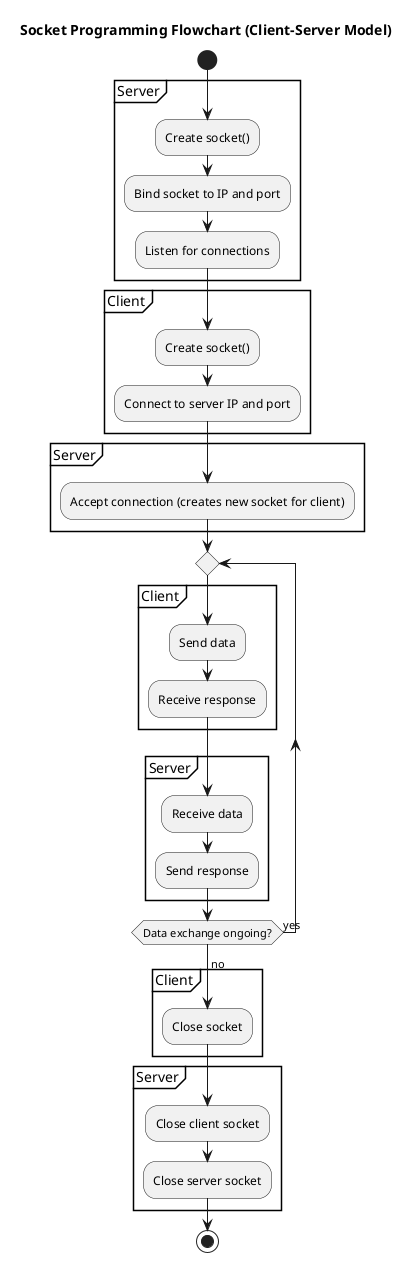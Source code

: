 @startuml
title Socket Programming Flowchart (Client-Server Model)

start

partition "Server" {
    :Create socket();
    :Bind socket to IP and port;
    :Listen for connections;
}

partition "Client" {
    :Create socket();
    :Connect to server IP and port;
}

partition "Server" {
    :Accept connection (creates new socket for client);
}

repeat
    partition "Client" {
        :Send data;
        :Receive response;
    }
    partition "Server" {
        :Receive data;
        :Send response;
    }
repeat while (Data exchange ongoing?) is (yes)
-> no;

partition "Client" {
    :Close socket;
}

partition "Server" {
    :Close client socket;
    :Close server socket;
}

stop
@enduml
